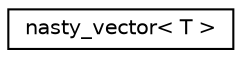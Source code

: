 digraph "Graphical Class Hierarchy"
{
  edge [fontname="Helvetica",fontsize="10",labelfontname="Helvetica",labelfontsize="10"];
  node [fontname="Helvetica",fontsize="10",shape=record];
  rankdir="LR";
  Node0 [label="nasty_vector\< T \>",height=0.2,width=0.4,color="black", fillcolor="white", style="filled",URL="$classnasty__vector.html"];
}
